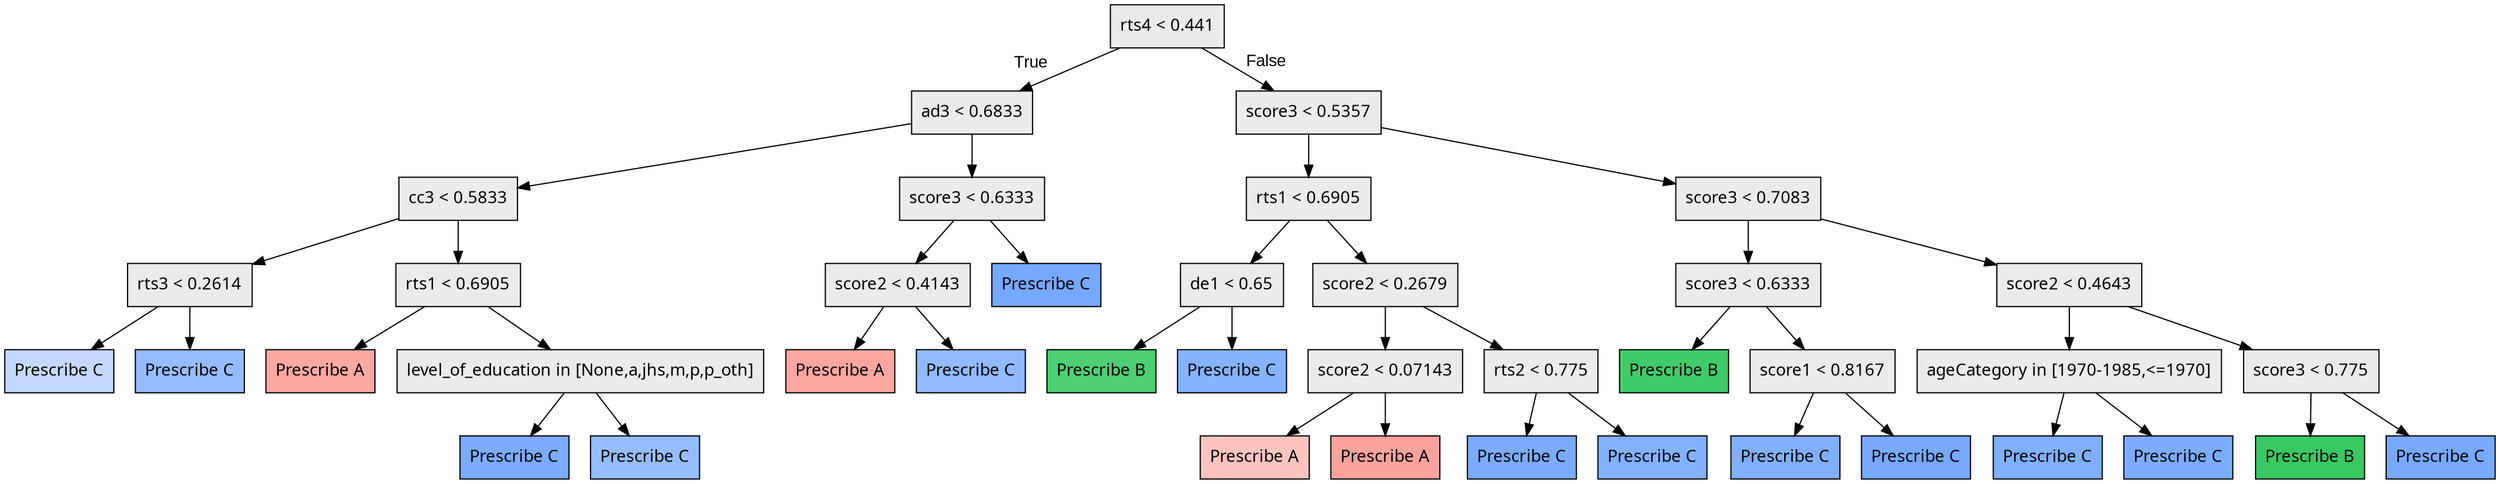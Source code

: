 digraph "G" {
1 [fillcolor="#EBEBEB", fontname="bold arial", label="rts4 &lt; 0.441", shape=box, style="filled"];
2 [fillcolor="#EBEBEB", fontname="bold arial", label="ad3 &lt; 0.6833", shape=box, style="filled"];
3 [fillcolor="#EBEBEB", fontname="bold arial", label="cc3 &lt; 0.5833", shape=box, style="filled"];
4 [fillcolor="#EBEBEB", fontname="bold arial", label="rts3 &lt; 0.2614", shape=box, style="filled"];
5 [color=black, fillcolor="#619CFF60", fontname="bold arial", label="Prescribe C", shape=box, style="filled"];
6 [color=black, fillcolor="#619CFFad", fontname="bold arial", label="Prescribe C", shape=box, style="filled"];
7 [fillcolor="#EBEBEB", fontname="bold arial", label="rts1 &lt; 0.6905", shape=box, style="filled"];
8 [color=black, fillcolor="#F8766Da1", fontname="bold arial", label="Prescribe A", shape=box, style="filled"];
9 [fillcolor="#EBEBEB", fontname="bold arial", label="level_of_education in [None,a,jhs,m,p,p_oth]", shape=box, style="filled"];
10 [color=black, fillcolor="#619CFFd7", fontname="bold arial", label="Prescribe C", shape=box, style="filled"];
11 [color=black, fillcolor="#619CFFab", fontname="bold arial", label="Prescribe C", shape=box, style="filled"];
12 [fillcolor="#EBEBEB", fontname="bold arial", label="score3 &lt; 0.6333", shape=box, style="filled"];
13 [fillcolor="#EBEBEB", fontname="bold arial", label="score2 &lt; 0.4143", shape=box, style="filled"];
14 [color=black, fillcolor="#F8766Da5", fontname="bold arial", label="Prescribe A", shape=box, style="filled"];
15 [color=black, fillcolor="#619CFFb1", fontname="bold arial", label="Prescribe C", shape=box, style="filled"];
16 [color=black, fillcolor="#619CFFdf", fontname="bold arial", label="Prescribe C", shape=box, style="filled"];
17 [fillcolor="#EBEBEB", fontname="bold arial", label="score3 &lt; 0.5357", shape=box, style="filled"];
18 [fillcolor="#EBEBEB", fontname="bold arial", label="rts1 &lt; 0.6905", shape=box, style="filled"];
19 [fillcolor="#EBEBEB", fontname="bold arial", label="de1 &lt; 0.65", shape=box, style="filled"];
20 [color=black, fillcolor="#00BA38b3", fontname="bold arial", label="Prescribe B", shape=box, style="filled"];
21 [color=black, fillcolor="#619CFFc4", fontname="bold arial", label="Prescribe C", shape=box, style="filled"];
22 [fillcolor="#EBEBEB", fontname="bold arial", label="score2 &lt; 0.2679", shape=box, style="filled"];
23 [fillcolor="#EBEBEB", fontname="bold arial", label="score2 &lt; 0.07143", shape=box, style="filled"];
24 [color=black, fillcolor="#F8766D6f", fontname="bold arial", label="Prescribe A", shape=box, style="filled"];
25 [color=black, fillcolor="#F8766Dac", fontname="bold arial", label="Prescribe A", shape=box, style="filled"];
26 [fillcolor="#EBEBEB", fontname="bold arial", label="rts2 &lt; 0.775", shape=box, style="filled"];
27 [color=black, fillcolor="#619CFFd8", fontname="bold arial", label="Prescribe C", shape=box, style="filled"];
28 [color=black, fillcolor="#619CFFca", fontname="bold arial", label="Prescribe C", shape=box, style="filled"];
29 [fillcolor="#EBEBEB", fontname="bold arial", label="score3 &lt; 0.7083", shape=box, style="filled"];
30 [fillcolor="#EBEBEB", fontname="bold arial", label="score3 &lt; 0.6333", shape=box, style="filled"];
31 [color=black, fillcolor="#00BA38bf", fontname="bold arial", label="Prescribe B", shape=box, style="filled"];
32 [fillcolor="#EBEBEB", fontname="bold arial", label="score1 &lt; 0.8167", shape=box, style="filled"];
33 [color=black, fillcolor="#619CFFcd", fontname="bold arial", label="Prescribe C", shape=box, style="filled"];
34 [color=black, fillcolor="#619CFFdd", fontname="bold arial", label="Prescribe C", shape=box, style="filled"];
35 [fillcolor="#EBEBEB", fontname="bold arial", label="score2 &lt; 0.4643", shape=box, style="filled"];
36 [fillcolor="#EBEBEB", fontname="bold arial", label="ageCategory in [1970-1985,&lt;=1970]", shape=box, style="filled"];
37 [color=black, fillcolor="#619CFFcf", fontname="bold arial", label="Prescribe C", shape=box, style="filled"];
38 [color=black, fillcolor="#619CFFd7", fontname="bold arial", label="Prescribe C", shape=box, style="filled"];
39 [fillcolor="#EBEBEB", fontname="bold arial", label="score3 &lt; 0.775", shape=box, style="filled"];
40 [color=black, fillcolor="#00BA38c7", fontname="bold arial", label="Prescribe B", shape=box, style="filled"];
41 [color=black, fillcolor="#619CFFdb", fontname="bold arial", label="Prescribe C", shape=box, style="filled"];
1 -> 2  [fontname="arial", headlabel="True", key=0, labelangle=45, labeldistance="2.5"];
1 -> 17  [fontname="arial", headlabel="False", key=0, labelangle="-45", labeldistance="2.5"];
2 -> 3  [key=0];
2 -> 12  [key=0];
3 -> 4  [key=0];
3 -> 7  [key=0];
4 -> 5  [key=0];
4 -> 6  [key=0];
7 -> 8  [key=0];
7 -> 9  [key=0];
9 -> 10  [key=0];
9 -> 11  [key=0];
12 -> 13  [key=0];
12 -> 16  [key=0];
13 -> 14  [key=0];
13 -> 15  [key=0];
17 -> 18  [key=0];
17 -> 29  [key=0];
18 -> 19  [key=0];
18 -> 22  [key=0];
19 -> 20  [key=0];
19 -> 21  [key=0];
22 -> 23  [key=0];
22 -> 26  [key=0];
23 -> 24  [key=0];
23 -> 25  [key=0];
26 -> 27  [key=0];
26 -> 28  [key=0];
29 -> 30  [key=0];
29 -> 35  [key=0];
30 -> 31  [key=0];
30 -> 32  [key=0];
32 -> 33  [key=0];
32 -> 34  [key=0];
35 -> 36  [key=0];
35 -> 39  [key=0];
36 -> 37  [key=0];
36 -> 38  [key=0];
39 -> 40  [key=0];
39 -> 41  [key=0];
}
